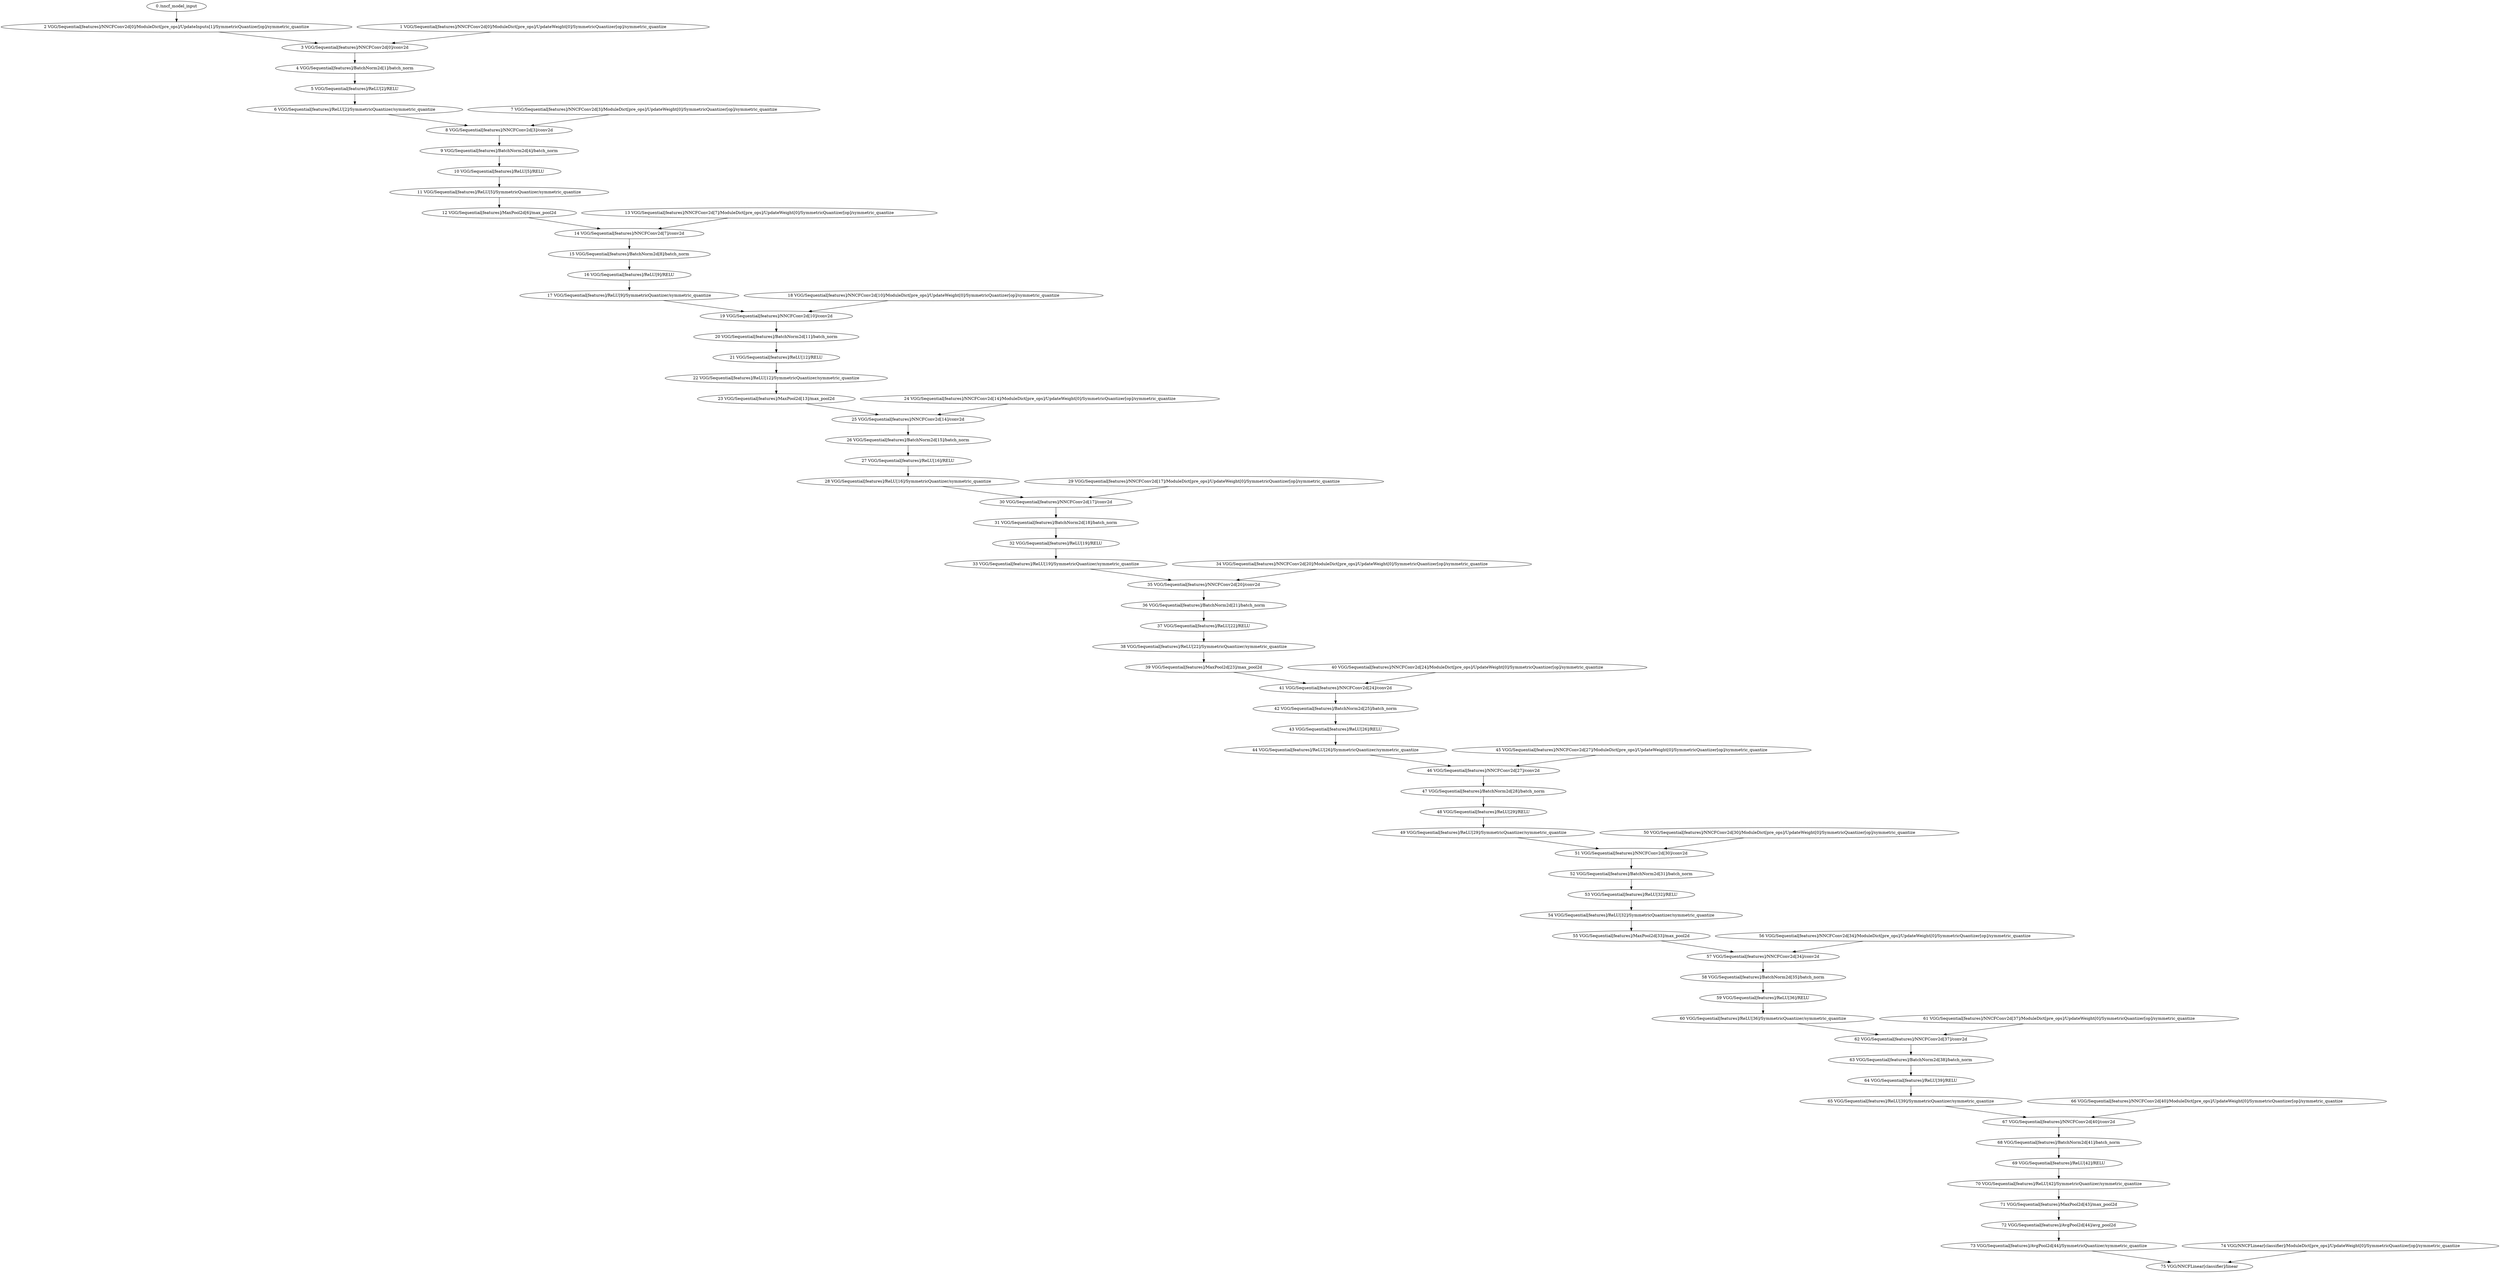 strict digraph  {
"0 /nncf_model_input" [id=0, scope="", type=nncf_model_input];
"1 VGG/Sequential[features]/NNCFConv2d[0]/ModuleDict[pre_ops]/UpdateWeight[0]/SymmetricQuantizer[op]/symmetric_quantize" [id=1, scope="VGG/Sequential[features]/NNCFConv2d[0]/ModuleDict[pre_ops]/UpdateWeight[0]/SymmetricQuantizer[op]", type=symmetric_quantize];
"2 VGG/Sequential[features]/NNCFConv2d[0]/ModuleDict[pre_ops]/UpdateInputs[1]/SymmetricQuantizer[op]/symmetric_quantize" [id=2, scope="VGG/Sequential[features]/NNCFConv2d[0]/ModuleDict[pre_ops]/UpdateInputs[1]/SymmetricQuantizer[op]", type=symmetric_quantize];
"3 VGG/Sequential[features]/NNCFConv2d[0]/conv2d" [id=3, scope="VGG/Sequential[features]/NNCFConv2d[0]", type=conv2d];
"4 VGG/Sequential[features]/BatchNorm2d[1]/batch_norm" [id=4, scope="VGG/Sequential[features]/BatchNorm2d[1]", type=batch_norm];
"5 VGG/Sequential[features]/ReLU[2]/RELU" [id=5, scope="VGG/Sequential[features]/ReLU[2]", type=RELU];
"6 VGG/Sequential[features]/ReLU[2]/SymmetricQuantizer/symmetric_quantize" [id=6, scope="VGG/Sequential[features]/ReLU[2]/SymmetricQuantizer", type=symmetric_quantize];
"7 VGG/Sequential[features]/NNCFConv2d[3]/ModuleDict[pre_ops]/UpdateWeight[0]/SymmetricQuantizer[op]/symmetric_quantize" [id=7, scope="VGG/Sequential[features]/NNCFConv2d[3]/ModuleDict[pre_ops]/UpdateWeight[0]/SymmetricQuantizer[op]", type=symmetric_quantize];
"8 VGG/Sequential[features]/NNCFConv2d[3]/conv2d" [id=8, scope="VGG/Sequential[features]/NNCFConv2d[3]", type=conv2d];
"9 VGG/Sequential[features]/BatchNorm2d[4]/batch_norm" [id=9, scope="VGG/Sequential[features]/BatchNorm2d[4]", type=batch_norm];
"10 VGG/Sequential[features]/ReLU[5]/RELU" [id=10, scope="VGG/Sequential[features]/ReLU[5]", type=RELU];
"11 VGG/Sequential[features]/ReLU[5]/SymmetricQuantizer/symmetric_quantize" [id=11, scope="VGG/Sequential[features]/ReLU[5]/SymmetricQuantizer", type=symmetric_quantize];
"12 VGG/Sequential[features]/MaxPool2d[6]/max_pool2d" [id=12, scope="VGG/Sequential[features]/MaxPool2d[6]", type=max_pool2d];
"13 VGG/Sequential[features]/NNCFConv2d[7]/ModuleDict[pre_ops]/UpdateWeight[0]/SymmetricQuantizer[op]/symmetric_quantize" [id=13, scope="VGG/Sequential[features]/NNCFConv2d[7]/ModuleDict[pre_ops]/UpdateWeight[0]/SymmetricQuantizer[op]", type=symmetric_quantize];
"14 VGG/Sequential[features]/NNCFConv2d[7]/conv2d" [id=14, scope="VGG/Sequential[features]/NNCFConv2d[7]", type=conv2d];
"15 VGG/Sequential[features]/BatchNorm2d[8]/batch_norm" [id=15, scope="VGG/Sequential[features]/BatchNorm2d[8]", type=batch_norm];
"16 VGG/Sequential[features]/ReLU[9]/RELU" [id=16, scope="VGG/Sequential[features]/ReLU[9]", type=RELU];
"17 VGG/Sequential[features]/ReLU[9]/SymmetricQuantizer/symmetric_quantize" [id=17, scope="VGG/Sequential[features]/ReLU[9]/SymmetricQuantizer", type=symmetric_quantize];
"18 VGG/Sequential[features]/NNCFConv2d[10]/ModuleDict[pre_ops]/UpdateWeight[0]/SymmetricQuantizer[op]/symmetric_quantize" [id=18, scope="VGG/Sequential[features]/NNCFConv2d[10]/ModuleDict[pre_ops]/UpdateWeight[0]/SymmetricQuantizer[op]", type=symmetric_quantize];
"19 VGG/Sequential[features]/NNCFConv2d[10]/conv2d" [id=19, scope="VGG/Sequential[features]/NNCFConv2d[10]", type=conv2d];
"20 VGG/Sequential[features]/BatchNorm2d[11]/batch_norm" [id=20, scope="VGG/Sequential[features]/BatchNorm2d[11]", type=batch_norm];
"21 VGG/Sequential[features]/ReLU[12]/RELU" [id=21, scope="VGG/Sequential[features]/ReLU[12]", type=RELU];
"22 VGG/Sequential[features]/ReLU[12]/SymmetricQuantizer/symmetric_quantize" [id=22, scope="VGG/Sequential[features]/ReLU[12]/SymmetricQuantizer", type=symmetric_quantize];
"23 VGG/Sequential[features]/MaxPool2d[13]/max_pool2d" [id=23, scope="VGG/Sequential[features]/MaxPool2d[13]", type=max_pool2d];
"24 VGG/Sequential[features]/NNCFConv2d[14]/ModuleDict[pre_ops]/UpdateWeight[0]/SymmetricQuantizer[op]/symmetric_quantize" [id=24, scope="VGG/Sequential[features]/NNCFConv2d[14]/ModuleDict[pre_ops]/UpdateWeight[0]/SymmetricQuantizer[op]", type=symmetric_quantize];
"25 VGG/Sequential[features]/NNCFConv2d[14]/conv2d" [id=25, scope="VGG/Sequential[features]/NNCFConv2d[14]", type=conv2d];
"26 VGG/Sequential[features]/BatchNorm2d[15]/batch_norm" [id=26, scope="VGG/Sequential[features]/BatchNorm2d[15]", type=batch_norm];
"27 VGG/Sequential[features]/ReLU[16]/RELU" [id=27, scope="VGG/Sequential[features]/ReLU[16]", type=RELU];
"28 VGG/Sequential[features]/ReLU[16]/SymmetricQuantizer/symmetric_quantize" [id=28, scope="VGG/Sequential[features]/ReLU[16]/SymmetricQuantizer", type=symmetric_quantize];
"29 VGG/Sequential[features]/NNCFConv2d[17]/ModuleDict[pre_ops]/UpdateWeight[0]/SymmetricQuantizer[op]/symmetric_quantize" [id=29, scope="VGG/Sequential[features]/NNCFConv2d[17]/ModuleDict[pre_ops]/UpdateWeight[0]/SymmetricQuantizer[op]", type=symmetric_quantize];
"30 VGG/Sequential[features]/NNCFConv2d[17]/conv2d" [id=30, scope="VGG/Sequential[features]/NNCFConv2d[17]", type=conv2d];
"31 VGG/Sequential[features]/BatchNorm2d[18]/batch_norm" [id=31, scope="VGG/Sequential[features]/BatchNorm2d[18]", type=batch_norm];
"32 VGG/Sequential[features]/ReLU[19]/RELU" [id=32, scope="VGG/Sequential[features]/ReLU[19]", type=RELU];
"33 VGG/Sequential[features]/ReLU[19]/SymmetricQuantizer/symmetric_quantize" [id=33, scope="VGG/Sequential[features]/ReLU[19]/SymmetricQuantizer", type=symmetric_quantize];
"34 VGG/Sequential[features]/NNCFConv2d[20]/ModuleDict[pre_ops]/UpdateWeight[0]/SymmetricQuantizer[op]/symmetric_quantize" [id=34, scope="VGG/Sequential[features]/NNCFConv2d[20]/ModuleDict[pre_ops]/UpdateWeight[0]/SymmetricQuantizer[op]", type=symmetric_quantize];
"35 VGG/Sequential[features]/NNCFConv2d[20]/conv2d" [id=35, scope="VGG/Sequential[features]/NNCFConv2d[20]", type=conv2d];
"36 VGG/Sequential[features]/BatchNorm2d[21]/batch_norm" [id=36, scope="VGG/Sequential[features]/BatchNorm2d[21]", type=batch_norm];
"37 VGG/Sequential[features]/ReLU[22]/RELU" [id=37, scope="VGG/Sequential[features]/ReLU[22]", type=RELU];
"38 VGG/Sequential[features]/ReLU[22]/SymmetricQuantizer/symmetric_quantize" [id=38, scope="VGG/Sequential[features]/ReLU[22]/SymmetricQuantizer", type=symmetric_quantize];
"39 VGG/Sequential[features]/MaxPool2d[23]/max_pool2d" [id=39, scope="VGG/Sequential[features]/MaxPool2d[23]", type=max_pool2d];
"40 VGG/Sequential[features]/NNCFConv2d[24]/ModuleDict[pre_ops]/UpdateWeight[0]/SymmetricQuantizer[op]/symmetric_quantize" [id=40, scope="VGG/Sequential[features]/NNCFConv2d[24]/ModuleDict[pre_ops]/UpdateWeight[0]/SymmetricQuantizer[op]", type=symmetric_quantize];
"41 VGG/Sequential[features]/NNCFConv2d[24]/conv2d" [id=41, scope="VGG/Sequential[features]/NNCFConv2d[24]", type=conv2d];
"42 VGG/Sequential[features]/BatchNorm2d[25]/batch_norm" [id=42, scope="VGG/Sequential[features]/BatchNorm2d[25]", type=batch_norm];
"43 VGG/Sequential[features]/ReLU[26]/RELU" [id=43, scope="VGG/Sequential[features]/ReLU[26]", type=RELU];
"44 VGG/Sequential[features]/ReLU[26]/SymmetricQuantizer/symmetric_quantize" [id=44, scope="VGG/Sequential[features]/ReLU[26]/SymmetricQuantizer", type=symmetric_quantize];
"45 VGG/Sequential[features]/NNCFConv2d[27]/ModuleDict[pre_ops]/UpdateWeight[0]/SymmetricQuantizer[op]/symmetric_quantize" [id=45, scope="VGG/Sequential[features]/NNCFConv2d[27]/ModuleDict[pre_ops]/UpdateWeight[0]/SymmetricQuantizer[op]", type=symmetric_quantize];
"46 VGG/Sequential[features]/NNCFConv2d[27]/conv2d" [id=46, scope="VGG/Sequential[features]/NNCFConv2d[27]", type=conv2d];
"47 VGG/Sequential[features]/BatchNorm2d[28]/batch_norm" [id=47, scope="VGG/Sequential[features]/BatchNorm2d[28]", type=batch_norm];
"48 VGG/Sequential[features]/ReLU[29]/RELU" [id=48, scope="VGG/Sequential[features]/ReLU[29]", type=RELU];
"49 VGG/Sequential[features]/ReLU[29]/SymmetricQuantizer/symmetric_quantize" [id=49, scope="VGG/Sequential[features]/ReLU[29]/SymmetricQuantizer", type=symmetric_quantize];
"50 VGG/Sequential[features]/NNCFConv2d[30]/ModuleDict[pre_ops]/UpdateWeight[0]/SymmetricQuantizer[op]/symmetric_quantize" [id=50, scope="VGG/Sequential[features]/NNCFConv2d[30]/ModuleDict[pre_ops]/UpdateWeight[0]/SymmetricQuantizer[op]", type=symmetric_quantize];
"51 VGG/Sequential[features]/NNCFConv2d[30]/conv2d" [id=51, scope="VGG/Sequential[features]/NNCFConv2d[30]", type=conv2d];
"52 VGG/Sequential[features]/BatchNorm2d[31]/batch_norm" [id=52, scope="VGG/Sequential[features]/BatchNorm2d[31]", type=batch_norm];
"53 VGG/Sequential[features]/ReLU[32]/RELU" [id=53, scope="VGG/Sequential[features]/ReLU[32]", type=RELU];
"54 VGG/Sequential[features]/ReLU[32]/SymmetricQuantizer/symmetric_quantize" [id=54, scope="VGG/Sequential[features]/ReLU[32]/SymmetricQuantizer", type=symmetric_quantize];
"55 VGG/Sequential[features]/MaxPool2d[33]/max_pool2d" [id=55, scope="VGG/Sequential[features]/MaxPool2d[33]", type=max_pool2d];
"56 VGG/Sequential[features]/NNCFConv2d[34]/ModuleDict[pre_ops]/UpdateWeight[0]/SymmetricQuantizer[op]/symmetric_quantize" [id=56, scope="VGG/Sequential[features]/NNCFConv2d[34]/ModuleDict[pre_ops]/UpdateWeight[0]/SymmetricQuantizer[op]", type=symmetric_quantize];
"57 VGG/Sequential[features]/NNCFConv2d[34]/conv2d" [id=57, scope="VGG/Sequential[features]/NNCFConv2d[34]", type=conv2d];
"58 VGG/Sequential[features]/BatchNorm2d[35]/batch_norm" [id=58, scope="VGG/Sequential[features]/BatchNorm2d[35]", type=batch_norm];
"59 VGG/Sequential[features]/ReLU[36]/RELU" [id=59, scope="VGG/Sequential[features]/ReLU[36]", type=RELU];
"60 VGG/Sequential[features]/ReLU[36]/SymmetricQuantizer/symmetric_quantize" [id=60, scope="VGG/Sequential[features]/ReLU[36]/SymmetricQuantizer", type=symmetric_quantize];
"61 VGG/Sequential[features]/NNCFConv2d[37]/ModuleDict[pre_ops]/UpdateWeight[0]/SymmetricQuantizer[op]/symmetric_quantize" [id=61, scope="VGG/Sequential[features]/NNCFConv2d[37]/ModuleDict[pre_ops]/UpdateWeight[0]/SymmetricQuantizer[op]", type=symmetric_quantize];
"62 VGG/Sequential[features]/NNCFConv2d[37]/conv2d" [id=62, scope="VGG/Sequential[features]/NNCFConv2d[37]", type=conv2d];
"63 VGG/Sequential[features]/BatchNorm2d[38]/batch_norm" [id=63, scope="VGG/Sequential[features]/BatchNorm2d[38]", type=batch_norm];
"64 VGG/Sequential[features]/ReLU[39]/RELU" [id=64, scope="VGG/Sequential[features]/ReLU[39]", type=RELU];
"65 VGG/Sequential[features]/ReLU[39]/SymmetricQuantizer/symmetric_quantize" [id=65, scope="VGG/Sequential[features]/ReLU[39]/SymmetricQuantizer", type=symmetric_quantize];
"66 VGG/Sequential[features]/NNCFConv2d[40]/ModuleDict[pre_ops]/UpdateWeight[0]/SymmetricQuantizer[op]/symmetric_quantize" [id=66, scope="VGG/Sequential[features]/NNCFConv2d[40]/ModuleDict[pre_ops]/UpdateWeight[0]/SymmetricQuantizer[op]", type=symmetric_quantize];
"67 VGG/Sequential[features]/NNCFConv2d[40]/conv2d" [id=67, scope="VGG/Sequential[features]/NNCFConv2d[40]", type=conv2d];
"68 VGG/Sequential[features]/BatchNorm2d[41]/batch_norm" [id=68, scope="VGG/Sequential[features]/BatchNorm2d[41]", type=batch_norm];
"69 VGG/Sequential[features]/ReLU[42]/RELU" [id=69, scope="VGG/Sequential[features]/ReLU[42]", type=RELU];
"70 VGG/Sequential[features]/ReLU[42]/SymmetricQuantizer/symmetric_quantize" [id=70, scope="VGG/Sequential[features]/ReLU[42]/SymmetricQuantizer", type=symmetric_quantize];
"71 VGG/Sequential[features]/MaxPool2d[43]/max_pool2d" [id=71, scope="VGG/Sequential[features]/MaxPool2d[43]", type=max_pool2d];
"72 VGG/Sequential[features]/AvgPool2d[44]/avg_pool2d" [id=72, scope="VGG/Sequential[features]/AvgPool2d[44]", type=avg_pool2d];
"73 VGG/Sequential[features]/AvgPool2d[44]/SymmetricQuantizer/symmetric_quantize" [id=73, scope="VGG/Sequential[features]/AvgPool2d[44]/SymmetricQuantizer", type=symmetric_quantize];
"74 VGG/NNCFLinear[classifier]/ModuleDict[pre_ops]/UpdateWeight[0]/SymmetricQuantizer[op]/symmetric_quantize" [id=74, scope="VGG/NNCFLinear[classifier]/ModuleDict[pre_ops]/UpdateWeight[0]/SymmetricQuantizer[op]", type=symmetric_quantize];
"75 VGG/NNCFLinear[classifier]/linear" [id=75, scope="VGG/NNCFLinear[classifier]", type=linear];
"0 /nncf_model_input" -> "2 VGG/Sequential[features]/NNCFConv2d[0]/ModuleDict[pre_ops]/UpdateInputs[1]/SymmetricQuantizer[op]/symmetric_quantize";
"1 VGG/Sequential[features]/NNCFConv2d[0]/ModuleDict[pre_ops]/UpdateWeight[0]/SymmetricQuantizer[op]/symmetric_quantize" -> "3 VGG/Sequential[features]/NNCFConv2d[0]/conv2d";
"2 VGG/Sequential[features]/NNCFConv2d[0]/ModuleDict[pre_ops]/UpdateInputs[1]/SymmetricQuantizer[op]/symmetric_quantize" -> "3 VGG/Sequential[features]/NNCFConv2d[0]/conv2d";
"3 VGG/Sequential[features]/NNCFConv2d[0]/conv2d" -> "4 VGG/Sequential[features]/BatchNorm2d[1]/batch_norm";
"4 VGG/Sequential[features]/BatchNorm2d[1]/batch_norm" -> "5 VGG/Sequential[features]/ReLU[2]/RELU";
"5 VGG/Sequential[features]/ReLU[2]/RELU" -> "6 VGG/Sequential[features]/ReLU[2]/SymmetricQuantizer/symmetric_quantize";
"6 VGG/Sequential[features]/ReLU[2]/SymmetricQuantizer/symmetric_quantize" -> "8 VGG/Sequential[features]/NNCFConv2d[3]/conv2d";
"7 VGG/Sequential[features]/NNCFConv2d[3]/ModuleDict[pre_ops]/UpdateWeight[0]/SymmetricQuantizer[op]/symmetric_quantize" -> "8 VGG/Sequential[features]/NNCFConv2d[3]/conv2d";
"8 VGG/Sequential[features]/NNCFConv2d[3]/conv2d" -> "9 VGG/Sequential[features]/BatchNorm2d[4]/batch_norm";
"9 VGG/Sequential[features]/BatchNorm2d[4]/batch_norm" -> "10 VGG/Sequential[features]/ReLU[5]/RELU";
"10 VGG/Sequential[features]/ReLU[5]/RELU" -> "11 VGG/Sequential[features]/ReLU[5]/SymmetricQuantizer/symmetric_quantize";
"11 VGG/Sequential[features]/ReLU[5]/SymmetricQuantizer/symmetric_quantize" -> "12 VGG/Sequential[features]/MaxPool2d[6]/max_pool2d";
"12 VGG/Sequential[features]/MaxPool2d[6]/max_pool2d" -> "14 VGG/Sequential[features]/NNCFConv2d[7]/conv2d";
"13 VGG/Sequential[features]/NNCFConv2d[7]/ModuleDict[pre_ops]/UpdateWeight[0]/SymmetricQuantizer[op]/symmetric_quantize" -> "14 VGG/Sequential[features]/NNCFConv2d[7]/conv2d";
"14 VGG/Sequential[features]/NNCFConv2d[7]/conv2d" -> "15 VGG/Sequential[features]/BatchNorm2d[8]/batch_norm";
"15 VGG/Sequential[features]/BatchNorm2d[8]/batch_norm" -> "16 VGG/Sequential[features]/ReLU[9]/RELU";
"16 VGG/Sequential[features]/ReLU[9]/RELU" -> "17 VGG/Sequential[features]/ReLU[9]/SymmetricQuantizer/symmetric_quantize";
"17 VGG/Sequential[features]/ReLU[9]/SymmetricQuantizer/symmetric_quantize" -> "19 VGG/Sequential[features]/NNCFConv2d[10]/conv2d";
"18 VGG/Sequential[features]/NNCFConv2d[10]/ModuleDict[pre_ops]/UpdateWeight[0]/SymmetricQuantizer[op]/symmetric_quantize" -> "19 VGG/Sequential[features]/NNCFConv2d[10]/conv2d";
"19 VGG/Sequential[features]/NNCFConv2d[10]/conv2d" -> "20 VGG/Sequential[features]/BatchNorm2d[11]/batch_norm";
"20 VGG/Sequential[features]/BatchNorm2d[11]/batch_norm" -> "21 VGG/Sequential[features]/ReLU[12]/RELU";
"21 VGG/Sequential[features]/ReLU[12]/RELU" -> "22 VGG/Sequential[features]/ReLU[12]/SymmetricQuantizer/symmetric_quantize";
"22 VGG/Sequential[features]/ReLU[12]/SymmetricQuantizer/symmetric_quantize" -> "23 VGG/Sequential[features]/MaxPool2d[13]/max_pool2d";
"23 VGG/Sequential[features]/MaxPool2d[13]/max_pool2d" -> "25 VGG/Sequential[features]/NNCFConv2d[14]/conv2d";
"24 VGG/Sequential[features]/NNCFConv2d[14]/ModuleDict[pre_ops]/UpdateWeight[0]/SymmetricQuantizer[op]/symmetric_quantize" -> "25 VGG/Sequential[features]/NNCFConv2d[14]/conv2d";
"25 VGG/Sequential[features]/NNCFConv2d[14]/conv2d" -> "26 VGG/Sequential[features]/BatchNorm2d[15]/batch_norm";
"26 VGG/Sequential[features]/BatchNorm2d[15]/batch_norm" -> "27 VGG/Sequential[features]/ReLU[16]/RELU";
"27 VGG/Sequential[features]/ReLU[16]/RELU" -> "28 VGG/Sequential[features]/ReLU[16]/SymmetricQuantizer/symmetric_quantize";
"28 VGG/Sequential[features]/ReLU[16]/SymmetricQuantizer/symmetric_quantize" -> "30 VGG/Sequential[features]/NNCFConv2d[17]/conv2d";
"29 VGG/Sequential[features]/NNCFConv2d[17]/ModuleDict[pre_ops]/UpdateWeight[0]/SymmetricQuantizer[op]/symmetric_quantize" -> "30 VGG/Sequential[features]/NNCFConv2d[17]/conv2d";
"30 VGG/Sequential[features]/NNCFConv2d[17]/conv2d" -> "31 VGG/Sequential[features]/BatchNorm2d[18]/batch_norm";
"31 VGG/Sequential[features]/BatchNorm2d[18]/batch_norm" -> "32 VGG/Sequential[features]/ReLU[19]/RELU";
"32 VGG/Sequential[features]/ReLU[19]/RELU" -> "33 VGG/Sequential[features]/ReLU[19]/SymmetricQuantizer/symmetric_quantize";
"33 VGG/Sequential[features]/ReLU[19]/SymmetricQuantizer/symmetric_quantize" -> "35 VGG/Sequential[features]/NNCFConv2d[20]/conv2d";
"34 VGG/Sequential[features]/NNCFConv2d[20]/ModuleDict[pre_ops]/UpdateWeight[0]/SymmetricQuantizer[op]/symmetric_quantize" -> "35 VGG/Sequential[features]/NNCFConv2d[20]/conv2d";
"35 VGG/Sequential[features]/NNCFConv2d[20]/conv2d" -> "36 VGG/Sequential[features]/BatchNorm2d[21]/batch_norm";
"36 VGG/Sequential[features]/BatchNorm2d[21]/batch_norm" -> "37 VGG/Sequential[features]/ReLU[22]/RELU";
"37 VGG/Sequential[features]/ReLU[22]/RELU" -> "38 VGG/Sequential[features]/ReLU[22]/SymmetricQuantizer/symmetric_quantize";
"38 VGG/Sequential[features]/ReLU[22]/SymmetricQuantizer/symmetric_quantize" -> "39 VGG/Sequential[features]/MaxPool2d[23]/max_pool2d";
"39 VGG/Sequential[features]/MaxPool2d[23]/max_pool2d" -> "41 VGG/Sequential[features]/NNCFConv2d[24]/conv2d";
"40 VGG/Sequential[features]/NNCFConv2d[24]/ModuleDict[pre_ops]/UpdateWeight[0]/SymmetricQuantizer[op]/symmetric_quantize" -> "41 VGG/Sequential[features]/NNCFConv2d[24]/conv2d";
"41 VGG/Sequential[features]/NNCFConv2d[24]/conv2d" -> "42 VGG/Sequential[features]/BatchNorm2d[25]/batch_norm";
"42 VGG/Sequential[features]/BatchNorm2d[25]/batch_norm" -> "43 VGG/Sequential[features]/ReLU[26]/RELU";
"43 VGG/Sequential[features]/ReLU[26]/RELU" -> "44 VGG/Sequential[features]/ReLU[26]/SymmetricQuantizer/symmetric_quantize";
"44 VGG/Sequential[features]/ReLU[26]/SymmetricQuantizer/symmetric_quantize" -> "46 VGG/Sequential[features]/NNCFConv2d[27]/conv2d";
"45 VGG/Sequential[features]/NNCFConv2d[27]/ModuleDict[pre_ops]/UpdateWeight[0]/SymmetricQuantizer[op]/symmetric_quantize" -> "46 VGG/Sequential[features]/NNCFConv2d[27]/conv2d";
"46 VGG/Sequential[features]/NNCFConv2d[27]/conv2d" -> "47 VGG/Sequential[features]/BatchNorm2d[28]/batch_norm";
"47 VGG/Sequential[features]/BatchNorm2d[28]/batch_norm" -> "48 VGG/Sequential[features]/ReLU[29]/RELU";
"48 VGG/Sequential[features]/ReLU[29]/RELU" -> "49 VGG/Sequential[features]/ReLU[29]/SymmetricQuantizer/symmetric_quantize";
"49 VGG/Sequential[features]/ReLU[29]/SymmetricQuantizer/symmetric_quantize" -> "51 VGG/Sequential[features]/NNCFConv2d[30]/conv2d";
"50 VGG/Sequential[features]/NNCFConv2d[30]/ModuleDict[pre_ops]/UpdateWeight[0]/SymmetricQuantizer[op]/symmetric_quantize" -> "51 VGG/Sequential[features]/NNCFConv2d[30]/conv2d";
"51 VGG/Sequential[features]/NNCFConv2d[30]/conv2d" -> "52 VGG/Sequential[features]/BatchNorm2d[31]/batch_norm";
"52 VGG/Sequential[features]/BatchNorm2d[31]/batch_norm" -> "53 VGG/Sequential[features]/ReLU[32]/RELU";
"53 VGG/Sequential[features]/ReLU[32]/RELU" -> "54 VGG/Sequential[features]/ReLU[32]/SymmetricQuantizer/symmetric_quantize";
"54 VGG/Sequential[features]/ReLU[32]/SymmetricQuantizer/symmetric_quantize" -> "55 VGG/Sequential[features]/MaxPool2d[33]/max_pool2d";
"55 VGG/Sequential[features]/MaxPool2d[33]/max_pool2d" -> "57 VGG/Sequential[features]/NNCFConv2d[34]/conv2d";
"56 VGG/Sequential[features]/NNCFConv2d[34]/ModuleDict[pre_ops]/UpdateWeight[0]/SymmetricQuantizer[op]/symmetric_quantize" -> "57 VGG/Sequential[features]/NNCFConv2d[34]/conv2d";
"57 VGG/Sequential[features]/NNCFConv2d[34]/conv2d" -> "58 VGG/Sequential[features]/BatchNorm2d[35]/batch_norm";
"58 VGG/Sequential[features]/BatchNorm2d[35]/batch_norm" -> "59 VGG/Sequential[features]/ReLU[36]/RELU";
"59 VGG/Sequential[features]/ReLU[36]/RELU" -> "60 VGG/Sequential[features]/ReLU[36]/SymmetricQuantizer/symmetric_quantize";
"60 VGG/Sequential[features]/ReLU[36]/SymmetricQuantizer/symmetric_quantize" -> "62 VGG/Sequential[features]/NNCFConv2d[37]/conv2d";
"61 VGG/Sequential[features]/NNCFConv2d[37]/ModuleDict[pre_ops]/UpdateWeight[0]/SymmetricQuantizer[op]/symmetric_quantize" -> "62 VGG/Sequential[features]/NNCFConv2d[37]/conv2d";
"62 VGG/Sequential[features]/NNCFConv2d[37]/conv2d" -> "63 VGG/Sequential[features]/BatchNorm2d[38]/batch_norm";
"63 VGG/Sequential[features]/BatchNorm2d[38]/batch_norm" -> "64 VGG/Sequential[features]/ReLU[39]/RELU";
"64 VGG/Sequential[features]/ReLU[39]/RELU" -> "65 VGG/Sequential[features]/ReLU[39]/SymmetricQuantizer/symmetric_quantize";
"65 VGG/Sequential[features]/ReLU[39]/SymmetricQuantizer/symmetric_quantize" -> "67 VGG/Sequential[features]/NNCFConv2d[40]/conv2d";
"66 VGG/Sequential[features]/NNCFConv2d[40]/ModuleDict[pre_ops]/UpdateWeight[0]/SymmetricQuantizer[op]/symmetric_quantize" -> "67 VGG/Sequential[features]/NNCFConv2d[40]/conv2d";
"67 VGG/Sequential[features]/NNCFConv2d[40]/conv2d" -> "68 VGG/Sequential[features]/BatchNorm2d[41]/batch_norm";
"68 VGG/Sequential[features]/BatchNorm2d[41]/batch_norm" -> "69 VGG/Sequential[features]/ReLU[42]/RELU";
"69 VGG/Sequential[features]/ReLU[42]/RELU" -> "70 VGG/Sequential[features]/ReLU[42]/SymmetricQuantizer/symmetric_quantize";
"70 VGG/Sequential[features]/ReLU[42]/SymmetricQuantizer/symmetric_quantize" -> "71 VGG/Sequential[features]/MaxPool2d[43]/max_pool2d";
"71 VGG/Sequential[features]/MaxPool2d[43]/max_pool2d" -> "72 VGG/Sequential[features]/AvgPool2d[44]/avg_pool2d";
"72 VGG/Sequential[features]/AvgPool2d[44]/avg_pool2d" -> "73 VGG/Sequential[features]/AvgPool2d[44]/SymmetricQuantizer/symmetric_quantize";
"73 VGG/Sequential[features]/AvgPool2d[44]/SymmetricQuantizer/symmetric_quantize" -> "75 VGG/NNCFLinear[classifier]/linear";
"74 VGG/NNCFLinear[classifier]/ModuleDict[pre_ops]/UpdateWeight[0]/SymmetricQuantizer[op]/symmetric_quantize" -> "75 VGG/NNCFLinear[classifier]/linear";
}
